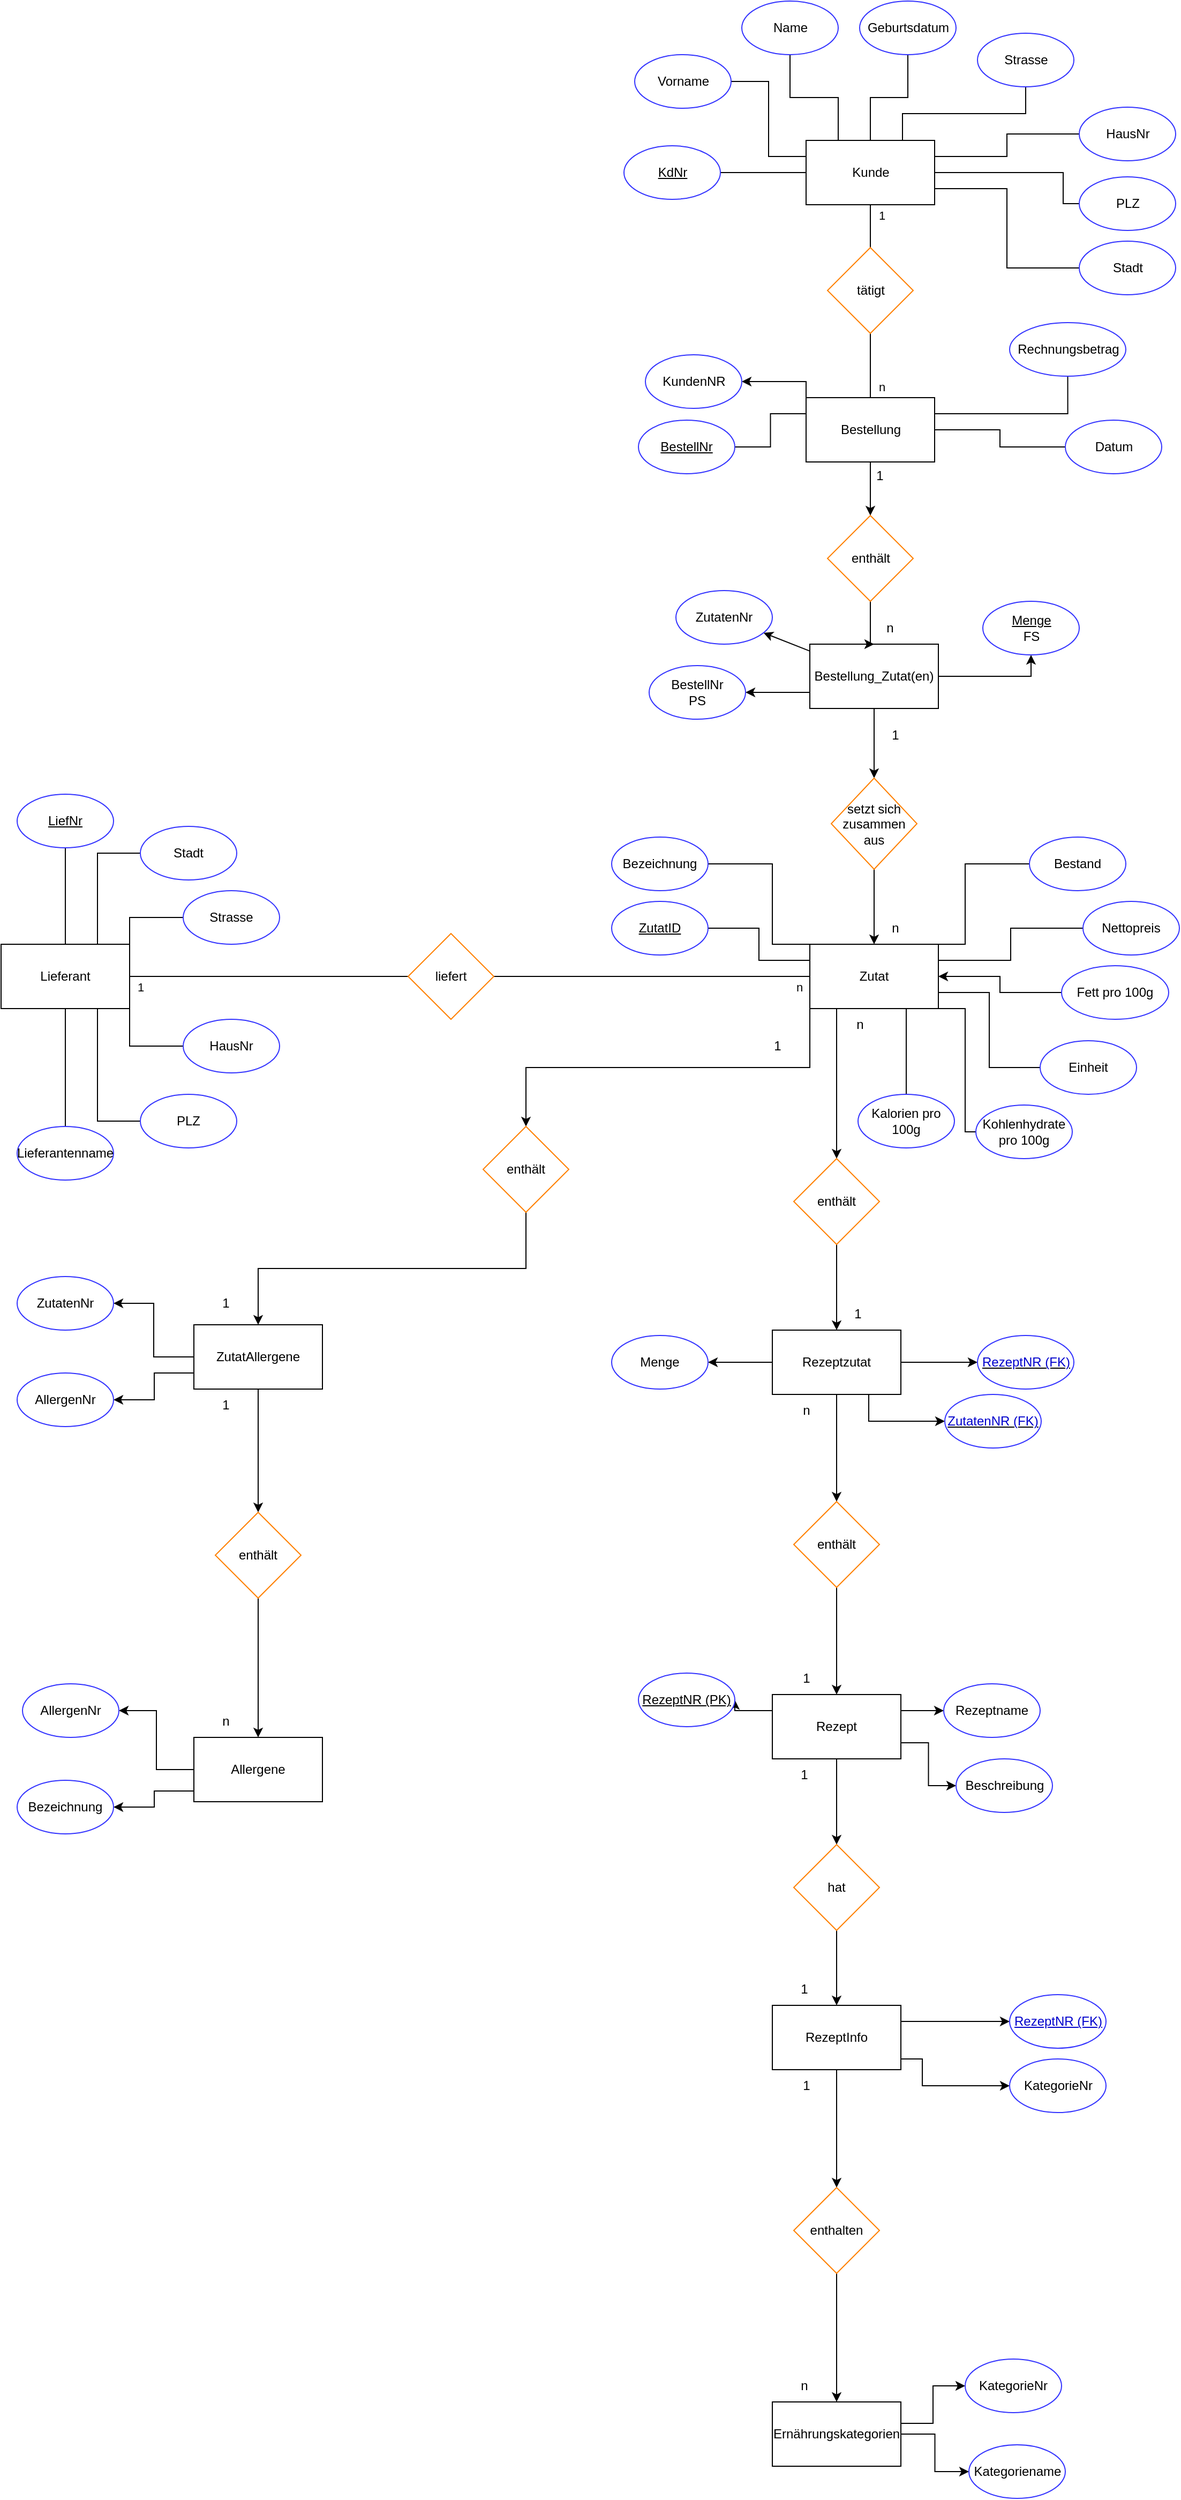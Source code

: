 <mxfile version="24.6.5" type="github">
  <diagram id="R2lEEEUBdFMjLlhIrx00" name="Page-1">
    <mxGraphModel dx="1900" dy="1657" grid="1" gridSize="10" guides="1" tooltips="1" connect="1" arrows="1" fold="1" page="1" pageScale="1" pageWidth="850" pageHeight="1100" math="0" shadow="0" extFonts="Permanent Marker^https://fonts.googleapis.com/css?family=Permanent+Marker">
      <root>
        <mxCell id="0" />
        <mxCell id="1" parent="0" />
        <mxCell id="CbjxjudxFoMtGtYBYWGe-18" style="edgeStyle=orthogonalEdgeStyle;rounded=0;orthogonalLoop=1;jettySize=auto;html=1;exitX=0;exitY=0.5;exitDx=0;exitDy=0;entryX=1;entryY=0.5;entryDx=0;entryDy=0;endArrow=none;endFill=0;" parent="1" source="CbjxjudxFoMtGtYBYWGe-16" target="CbjxjudxFoMtGtYBYWGe-17" edge="1">
          <mxGeometry relative="1" as="geometry" />
        </mxCell>
        <mxCell id="CbjxjudxFoMtGtYBYWGe-16" value="Kunde" style="rounded=0;whiteSpace=wrap;html=1;" parent="1" vertex="1">
          <mxGeometry x="361.5" y="-100" width="120" height="60" as="geometry" />
        </mxCell>
        <mxCell id="CbjxjudxFoMtGtYBYWGe-17" value="&lt;u&gt;KdNr&lt;/u&gt;" style="ellipse;whiteSpace=wrap;html=1;strokeColor=#3333FF;" parent="1" vertex="1">
          <mxGeometry x="191.5" y="-95" width="90" height="50" as="geometry" />
        </mxCell>
        <mxCell id="CbjxjudxFoMtGtYBYWGe-27" style="edgeStyle=orthogonalEdgeStyle;rounded=0;orthogonalLoop=1;jettySize=auto;html=1;exitX=1;exitY=0.5;exitDx=0;exitDy=0;entryX=0;entryY=0.25;entryDx=0;entryDy=0;endArrow=none;endFill=0;" parent="1" source="CbjxjudxFoMtGtYBYWGe-20" target="CbjxjudxFoMtGtYBYWGe-16" edge="1">
          <mxGeometry relative="1" as="geometry" />
        </mxCell>
        <mxCell id="CbjxjudxFoMtGtYBYWGe-20" value="Vorname" style="ellipse;whiteSpace=wrap;html=1;strokeColor=#3333FF;" parent="1" vertex="1">
          <mxGeometry x="201.5" y="-180" width="90" height="50" as="geometry" />
        </mxCell>
        <mxCell id="CbjxjudxFoMtGtYBYWGe-29" style="edgeStyle=orthogonalEdgeStyle;rounded=0;orthogonalLoop=1;jettySize=auto;html=1;exitX=0.5;exitY=1;exitDx=0;exitDy=0;entryX=0.25;entryY=0;entryDx=0;entryDy=0;endArrow=none;endFill=0;" parent="1" source="CbjxjudxFoMtGtYBYWGe-21" target="CbjxjudxFoMtGtYBYWGe-16" edge="1">
          <mxGeometry relative="1" as="geometry" />
        </mxCell>
        <mxCell id="CbjxjudxFoMtGtYBYWGe-21" value="Name" style="ellipse;whiteSpace=wrap;html=1;strokeColor=#3333FF;" parent="1" vertex="1">
          <mxGeometry x="301.5" y="-230" width="90" height="50" as="geometry" />
        </mxCell>
        <mxCell id="CbjxjudxFoMtGtYBYWGe-31" style="edgeStyle=orthogonalEdgeStyle;rounded=0;orthogonalLoop=1;jettySize=auto;html=1;exitX=0.5;exitY=1;exitDx=0;exitDy=0;entryX=0.75;entryY=0;entryDx=0;entryDy=0;endArrow=none;endFill=0;" parent="1" source="CbjxjudxFoMtGtYBYWGe-22" target="CbjxjudxFoMtGtYBYWGe-16" edge="1">
          <mxGeometry relative="1" as="geometry" />
        </mxCell>
        <mxCell id="CbjxjudxFoMtGtYBYWGe-22" value="Strasse" style="ellipse;whiteSpace=wrap;html=1;strokeColor=#3333FF;" parent="1" vertex="1">
          <mxGeometry x="521.5" y="-200" width="90" height="50" as="geometry" />
        </mxCell>
        <mxCell id="CbjxjudxFoMtGtYBYWGe-30" style="edgeStyle=orthogonalEdgeStyle;rounded=0;orthogonalLoop=1;jettySize=auto;html=1;exitX=0.5;exitY=1;exitDx=0;exitDy=0;entryX=0.5;entryY=0;entryDx=0;entryDy=0;endArrow=none;endFill=0;" parent="1" source="CbjxjudxFoMtGtYBYWGe-23" target="CbjxjudxFoMtGtYBYWGe-16" edge="1">
          <mxGeometry relative="1" as="geometry" />
        </mxCell>
        <mxCell id="CbjxjudxFoMtGtYBYWGe-23" value="Geburtsdatum" style="ellipse;whiteSpace=wrap;html=1;strokeColor=#3333FF;" parent="1" vertex="1">
          <mxGeometry x="411.5" y="-230" width="90" height="50" as="geometry" />
        </mxCell>
        <mxCell id="CbjxjudxFoMtGtYBYWGe-32" style="edgeStyle=orthogonalEdgeStyle;rounded=0;orthogonalLoop=1;jettySize=auto;html=1;exitX=0;exitY=0.5;exitDx=0;exitDy=0;entryX=1;entryY=0.25;entryDx=0;entryDy=0;endArrow=none;endFill=0;" parent="1" source="CbjxjudxFoMtGtYBYWGe-24" target="CbjxjudxFoMtGtYBYWGe-16" edge="1">
          <mxGeometry relative="1" as="geometry" />
        </mxCell>
        <mxCell id="CbjxjudxFoMtGtYBYWGe-24" value="HausNr" style="ellipse;whiteSpace=wrap;html=1;strokeColor=#3333FF;" parent="1" vertex="1">
          <mxGeometry x="616.5" y="-131" width="90" height="50" as="geometry" />
        </mxCell>
        <mxCell id="CbjxjudxFoMtGtYBYWGe-33" style="edgeStyle=orthogonalEdgeStyle;rounded=0;orthogonalLoop=1;jettySize=auto;html=1;exitX=0;exitY=0.5;exitDx=0;exitDy=0;entryX=1;entryY=0.5;entryDx=0;entryDy=0;endArrow=none;endFill=0;" parent="1" source="CbjxjudxFoMtGtYBYWGe-25" target="CbjxjudxFoMtGtYBYWGe-16" edge="1">
          <mxGeometry relative="1" as="geometry">
            <Array as="points">
              <mxPoint x="601.5" y="-41" />
              <mxPoint x="601.5" y="-70" />
            </Array>
          </mxGeometry>
        </mxCell>
        <mxCell id="CbjxjudxFoMtGtYBYWGe-25" value="PLZ" style="ellipse;whiteSpace=wrap;html=1;strokeColor=#3333FF;" parent="1" vertex="1">
          <mxGeometry x="616.5" y="-66" width="90" height="50" as="geometry" />
        </mxCell>
        <mxCell id="CbjxjudxFoMtGtYBYWGe-34" style="edgeStyle=orthogonalEdgeStyle;rounded=0;orthogonalLoop=1;jettySize=auto;html=1;exitX=0;exitY=0.5;exitDx=0;exitDy=0;entryX=1;entryY=0.75;entryDx=0;entryDy=0;endArrow=none;endFill=0;" parent="1" source="CbjxjudxFoMtGtYBYWGe-26" target="CbjxjudxFoMtGtYBYWGe-16" edge="1">
          <mxGeometry relative="1" as="geometry" />
        </mxCell>
        <mxCell id="CbjxjudxFoMtGtYBYWGe-26" value="Stadt" style="ellipse;whiteSpace=wrap;html=1;strokeColor=#3333FF;" parent="1" vertex="1">
          <mxGeometry x="616.5" y="-6" width="90" height="50" as="geometry" />
        </mxCell>
        <mxCell id="DMuB1FqvteOAetmX3YVg-21" style="edgeStyle=orthogonalEdgeStyle;rounded=0;orthogonalLoop=1;jettySize=auto;html=1;exitX=0.5;exitY=1;exitDx=0;exitDy=0;entryX=0.5;entryY=0;entryDx=0;entryDy=0;" parent="1" source="CbjxjudxFoMtGtYBYWGe-35" target="DMuB1FqvteOAetmX3YVg-16" edge="1">
          <mxGeometry relative="1" as="geometry" />
        </mxCell>
        <mxCell id="DMuB1FqvteOAetmX3YVg-24" style="edgeStyle=orthogonalEdgeStyle;rounded=0;orthogonalLoop=1;jettySize=auto;html=1;exitX=0;exitY=0;exitDx=0;exitDy=0;entryX=1;entryY=0.5;entryDx=0;entryDy=0;" parent="1" source="CbjxjudxFoMtGtYBYWGe-35" target="DMuB1FqvteOAetmX3YVg-23" edge="1">
          <mxGeometry relative="1" as="geometry">
            <Array as="points">
              <mxPoint x="361" y="125" />
            </Array>
          </mxGeometry>
        </mxCell>
        <mxCell id="CbjxjudxFoMtGtYBYWGe-35" value="Bestellung" style="rounded=0;whiteSpace=wrap;html=1;" parent="1" vertex="1">
          <mxGeometry x="361.5" y="140" width="120" height="60" as="geometry" />
        </mxCell>
        <mxCell id="CbjxjudxFoMtGtYBYWGe-37" style="edgeStyle=orthogonalEdgeStyle;rounded=0;orthogonalLoop=1;jettySize=auto;html=1;exitX=1;exitY=0.5;exitDx=0;exitDy=0;entryX=0;entryY=0.25;entryDx=0;entryDy=0;endArrow=none;endFill=0;" parent="1" source="CbjxjudxFoMtGtYBYWGe-36" target="CbjxjudxFoMtGtYBYWGe-35" edge="1">
          <mxGeometry relative="1" as="geometry" />
        </mxCell>
        <mxCell id="CbjxjudxFoMtGtYBYWGe-36" value="&lt;u&gt;BestellNr&lt;/u&gt;" style="ellipse;whiteSpace=wrap;html=1;strokeColor=#3333FF;" parent="1" vertex="1">
          <mxGeometry x="205" y="161" width="90" height="50" as="geometry" />
        </mxCell>
        <mxCell id="CbjxjudxFoMtGtYBYWGe-39" style="edgeStyle=orthogonalEdgeStyle;rounded=0;orthogonalLoop=1;jettySize=auto;html=1;exitX=0.5;exitY=1;exitDx=0;exitDy=0;entryX=1;entryY=0.25;entryDx=0;entryDy=0;endArrow=none;endFill=0;" parent="1" source="CbjxjudxFoMtGtYBYWGe-38" target="CbjxjudxFoMtGtYBYWGe-35" edge="1">
          <mxGeometry relative="1" as="geometry" />
        </mxCell>
        <mxCell id="CbjxjudxFoMtGtYBYWGe-38" value="Rechnungsbetrag" style="ellipse;whiteSpace=wrap;html=1;strokeColor=#3333FF;" parent="1" vertex="1">
          <mxGeometry x="551.5" y="70" width="108.5" height="50" as="geometry" />
        </mxCell>
        <mxCell id="CbjxjudxFoMtGtYBYWGe-41" style="edgeStyle=orthogonalEdgeStyle;rounded=0;orthogonalLoop=1;jettySize=auto;html=1;exitX=0;exitY=0.5;exitDx=0;exitDy=0;entryX=1;entryY=0.5;entryDx=0;entryDy=0;endArrow=none;endFill=0;" parent="1" source="CbjxjudxFoMtGtYBYWGe-40" target="CbjxjudxFoMtGtYBYWGe-35" edge="1">
          <mxGeometry relative="1" as="geometry" />
        </mxCell>
        <mxCell id="CbjxjudxFoMtGtYBYWGe-40" value="Datum" style="ellipse;whiteSpace=wrap;html=1;strokeColor=#3333FF;" parent="1" vertex="1">
          <mxGeometry x="603.5" y="161" width="90" height="50" as="geometry" />
        </mxCell>
        <mxCell id="CbjxjudxFoMtGtYBYWGe-43" value="n" style="edgeStyle=orthogonalEdgeStyle;rounded=0;orthogonalLoop=1;jettySize=auto;html=1;endArrow=none;endFill=0;" parent="1" source="CbjxjudxFoMtGtYBYWGe-42" target="CbjxjudxFoMtGtYBYWGe-35" edge="1">
          <mxGeometry x="0.667" y="10" relative="1" as="geometry">
            <mxPoint as="offset" />
          </mxGeometry>
        </mxCell>
        <mxCell id="CbjxjudxFoMtGtYBYWGe-44" value="1" style="edgeStyle=orthogonalEdgeStyle;rounded=0;orthogonalLoop=1;jettySize=auto;html=1;endArrow=none;endFill=0;" parent="1" source="CbjxjudxFoMtGtYBYWGe-42" target="CbjxjudxFoMtGtYBYWGe-16" edge="1">
          <mxGeometry x="0.5" y="-10" relative="1" as="geometry">
            <mxPoint as="offset" />
          </mxGeometry>
        </mxCell>
        <mxCell id="CbjxjudxFoMtGtYBYWGe-42" value="tätigt" style="rhombus;whiteSpace=wrap;html=1;strokeColor=#FF8000;" parent="1" vertex="1">
          <mxGeometry x="381.5" width="80" height="80" as="geometry" />
        </mxCell>
        <mxCell id="DMuB1FqvteOAetmX3YVg-32" style="edgeStyle=orthogonalEdgeStyle;rounded=0;orthogonalLoop=1;jettySize=auto;html=1;exitX=0;exitY=0;exitDx=0;exitDy=0;" parent="1" source="DMuB1FqvteOAetmX3YVg-53" edge="1">
          <mxGeometry relative="1" as="geometry">
            <mxPoint x="390" y="850" as="targetPoint" />
            <Array as="points">
              <mxPoint x="390" y="710" />
            </Array>
          </mxGeometry>
        </mxCell>
        <mxCell id="DMuB1FqvteOAetmX3YVg-80" style="edgeStyle=orthogonalEdgeStyle;rounded=0;orthogonalLoop=1;jettySize=auto;html=1;exitX=0;exitY=1;exitDx=0;exitDy=0;entryX=0.5;entryY=0;entryDx=0;entryDy=0;" parent="1" source="CbjxjudxFoMtGtYBYWGe-45" target="DMuB1FqvteOAetmX3YVg-78" edge="1">
          <mxGeometry relative="1" as="geometry" />
        </mxCell>
        <mxCell id="CbjxjudxFoMtGtYBYWGe-45" value="Zutat" style="rounded=0;whiteSpace=wrap;html=1;" parent="1" vertex="1">
          <mxGeometry x="365" y="650" width="120" height="60" as="geometry" />
        </mxCell>
        <mxCell id="CbjxjudxFoMtGtYBYWGe-47" style="edgeStyle=orthogonalEdgeStyle;rounded=0;orthogonalLoop=1;jettySize=auto;html=1;exitX=1;exitY=0.5;exitDx=0;exitDy=0;entryX=0;entryY=0.25;entryDx=0;entryDy=0;endArrow=none;endFill=0;" parent="1" source="CbjxjudxFoMtGtYBYWGe-46" target="CbjxjudxFoMtGtYBYWGe-45" edge="1">
          <mxGeometry relative="1" as="geometry" />
        </mxCell>
        <mxCell id="CbjxjudxFoMtGtYBYWGe-46" value="&lt;u&gt;ZutatID&lt;/u&gt;" style="ellipse;whiteSpace=wrap;html=1;strokeColor=#3333FF;" parent="1" vertex="1">
          <mxGeometry x="180" y="610" width="90" height="50" as="geometry" />
        </mxCell>
        <mxCell id="CbjxjudxFoMtGtYBYWGe-49" style="edgeStyle=orthogonalEdgeStyle;rounded=0;orthogonalLoop=1;jettySize=auto;html=1;exitX=1;exitY=0.5;exitDx=0;exitDy=0;entryX=0;entryY=0;entryDx=0;entryDy=0;endArrow=none;endFill=0;" parent="1" source="CbjxjudxFoMtGtYBYWGe-48" target="CbjxjudxFoMtGtYBYWGe-45" edge="1">
          <mxGeometry relative="1" as="geometry">
            <Array as="points">
              <mxPoint x="330" y="575" />
              <mxPoint x="330" y="650" />
            </Array>
          </mxGeometry>
        </mxCell>
        <mxCell id="CbjxjudxFoMtGtYBYWGe-48" value="Bezeichnung" style="ellipse;whiteSpace=wrap;html=1;strokeColor=#3333FF;" parent="1" vertex="1">
          <mxGeometry x="180" y="550" width="90" height="50" as="geometry" />
        </mxCell>
        <mxCell id="CbjxjudxFoMtGtYBYWGe-51" style="edgeStyle=orthogonalEdgeStyle;rounded=0;orthogonalLoop=1;jettySize=auto;html=1;exitX=0;exitY=0.5;exitDx=0;exitDy=0;entryX=1;entryY=0;entryDx=0;entryDy=0;endArrow=none;endFill=0;" parent="1" source="CbjxjudxFoMtGtYBYWGe-50" target="CbjxjudxFoMtGtYBYWGe-45" edge="1">
          <mxGeometry relative="1" as="geometry">
            <Array as="points">
              <mxPoint x="510" y="575" />
              <mxPoint x="510" y="650" />
            </Array>
          </mxGeometry>
        </mxCell>
        <mxCell id="CbjxjudxFoMtGtYBYWGe-50" value="Bestand" style="ellipse;whiteSpace=wrap;html=1;strokeColor=#3333FF;" parent="1" vertex="1">
          <mxGeometry x="570" y="550" width="90" height="50" as="geometry" />
        </mxCell>
        <mxCell id="CbjxjudxFoMtGtYBYWGe-53" style="edgeStyle=orthogonalEdgeStyle;rounded=0;orthogonalLoop=1;jettySize=auto;html=1;exitX=0;exitY=0.5;exitDx=0;exitDy=0;entryX=1;entryY=0.25;entryDx=0;entryDy=0;endArrow=none;endFill=0;" parent="1" source="CbjxjudxFoMtGtYBYWGe-52" target="CbjxjudxFoMtGtYBYWGe-45" edge="1">
          <mxGeometry relative="1" as="geometry" />
        </mxCell>
        <mxCell id="CbjxjudxFoMtGtYBYWGe-52" value="Nettopreis" style="ellipse;whiteSpace=wrap;html=1;strokeColor=#3333FF;" parent="1" vertex="1">
          <mxGeometry x="620" y="610" width="90" height="50" as="geometry" />
        </mxCell>
        <mxCell id="CbjxjudxFoMtGtYBYWGe-63" style="edgeStyle=orthogonalEdgeStyle;rounded=0;orthogonalLoop=1;jettySize=auto;html=1;exitX=0;exitY=0.5;exitDx=0;exitDy=0;entryX=1;entryY=0.75;entryDx=0;entryDy=0;endArrow=none;endFill=0;" parent="1" source="CbjxjudxFoMtGtYBYWGe-62" target="CbjxjudxFoMtGtYBYWGe-45" edge="1">
          <mxGeometry relative="1" as="geometry" />
        </mxCell>
        <mxCell id="CbjxjudxFoMtGtYBYWGe-62" value="Einheit" style="ellipse;whiteSpace=wrap;html=1;strokeColor=#3333FF;" parent="1" vertex="1">
          <mxGeometry x="580" y="740" width="90" height="50" as="geometry" />
        </mxCell>
        <mxCell id="CbjxjudxFoMtGtYBYWGe-67" style="edgeStyle=orthogonalEdgeStyle;rounded=0;orthogonalLoop=1;jettySize=auto;html=1;exitX=0;exitY=0.5;exitDx=0;exitDy=0;entryX=1;entryY=1;entryDx=0;entryDy=0;endArrow=none;endFill=0;" parent="1" source="CbjxjudxFoMtGtYBYWGe-64" target="CbjxjudxFoMtGtYBYWGe-45" edge="1">
          <mxGeometry relative="1" as="geometry">
            <Array as="points">
              <mxPoint x="510" y="825" />
              <mxPoint x="510" y="710" />
            </Array>
          </mxGeometry>
        </mxCell>
        <mxCell id="CbjxjudxFoMtGtYBYWGe-69" style="edgeStyle=orthogonalEdgeStyle;rounded=0;orthogonalLoop=1;jettySize=auto;html=1;exitX=0;exitY=0;exitDx=0;exitDy=0;" parent="1" source="CbjxjudxFoMtGtYBYWGe-64" edge="1">
          <mxGeometry relative="1" as="geometry">
            <mxPoint x="533" y="807" as="targetPoint" />
          </mxGeometry>
        </mxCell>
        <mxCell id="CbjxjudxFoMtGtYBYWGe-64" value="Kohlenhydrate pro 100g" style="ellipse;whiteSpace=wrap;html=1;strokeColor=#3333FF;" parent="1" vertex="1">
          <mxGeometry x="520" y="800" width="90" height="50" as="geometry" />
        </mxCell>
        <mxCell id="CbjxjudxFoMtGtYBYWGe-71" style="edgeStyle=orthogonalEdgeStyle;rounded=0;orthogonalLoop=1;jettySize=auto;html=1;exitX=0.5;exitY=0;exitDx=0;exitDy=0;entryX=0.75;entryY=1;entryDx=0;entryDy=0;endArrow=none;endFill=0;" parent="1" source="CbjxjudxFoMtGtYBYWGe-65" target="CbjxjudxFoMtGtYBYWGe-45" edge="1">
          <mxGeometry relative="1" as="geometry" />
        </mxCell>
        <mxCell id="CbjxjudxFoMtGtYBYWGe-65" value="Kalorien pro 100g" style="ellipse;whiteSpace=wrap;html=1;strokeColor=#3333FF;" parent="1" vertex="1">
          <mxGeometry x="410" y="790" width="90" height="50" as="geometry" />
        </mxCell>
        <mxCell id="JVnjB8fws88ZDnqH3pCm-1" style="edgeStyle=orthogonalEdgeStyle;rounded=0;orthogonalLoop=1;jettySize=auto;html=1;exitX=0;exitY=0.5;exitDx=0;exitDy=0;entryX=1;entryY=0.5;entryDx=0;entryDy=0;" parent="1" source="CbjxjudxFoMtGtYBYWGe-66" target="CbjxjudxFoMtGtYBYWGe-45" edge="1">
          <mxGeometry relative="1" as="geometry" />
        </mxCell>
        <mxCell id="CbjxjudxFoMtGtYBYWGe-66" value="Fett pro 100g" style="ellipse;whiteSpace=wrap;html=1;strokeColor=#3333FF;" parent="1" vertex="1">
          <mxGeometry x="600" y="670" width="100" height="50" as="geometry" />
        </mxCell>
        <mxCell id="CbjxjudxFoMtGtYBYWGe-77" value="n" style="edgeStyle=orthogonalEdgeStyle;rounded=0;orthogonalLoop=1;jettySize=auto;html=1;entryX=0;entryY=0.5;entryDx=0;entryDy=0;endArrow=none;endFill=0;" parent="1" source="CbjxjudxFoMtGtYBYWGe-76" target="CbjxjudxFoMtGtYBYWGe-45" edge="1">
          <mxGeometry x="0.931" y="-10" relative="1" as="geometry">
            <mxPoint as="offset" />
          </mxGeometry>
        </mxCell>
        <mxCell id="CbjxjudxFoMtGtYBYWGe-79" value="1" style="edgeStyle=orthogonalEdgeStyle;rounded=0;orthogonalLoop=1;jettySize=auto;html=1;exitX=0;exitY=0.5;exitDx=0;exitDy=0;entryX=1;entryY=0.5;entryDx=0;entryDy=0;endArrow=none;endFill=0;" parent="1" source="CbjxjudxFoMtGtYBYWGe-76" target="CbjxjudxFoMtGtYBYWGe-78" edge="1">
          <mxGeometry x="0.923" y="10" relative="1" as="geometry">
            <mxPoint as="offset" />
          </mxGeometry>
        </mxCell>
        <mxCell id="CbjxjudxFoMtGtYBYWGe-76" value="liefert" style="rhombus;whiteSpace=wrap;html=1;strokeColor=#FF8000;" parent="1" vertex="1">
          <mxGeometry x="-10" y="640" width="80" height="80" as="geometry" />
        </mxCell>
        <mxCell id="CbjxjudxFoMtGtYBYWGe-78" value="Lieferant" style="rounded=0;whiteSpace=wrap;html=1;" parent="1" vertex="1">
          <mxGeometry x="-390" y="650" width="120" height="60" as="geometry" />
        </mxCell>
        <mxCell id="CbjxjudxFoMtGtYBYWGe-81" style="edgeStyle=orthogonalEdgeStyle;rounded=0;orthogonalLoop=1;jettySize=auto;html=1;exitX=0.5;exitY=1;exitDx=0;exitDy=0;entryX=0.5;entryY=0;entryDx=0;entryDy=0;endArrow=none;endFill=0;" parent="1" source="CbjxjudxFoMtGtYBYWGe-80" target="CbjxjudxFoMtGtYBYWGe-78" edge="1">
          <mxGeometry relative="1" as="geometry" />
        </mxCell>
        <mxCell id="CbjxjudxFoMtGtYBYWGe-80" value="&lt;u&gt;LiefNr&lt;/u&gt;" style="ellipse;whiteSpace=wrap;html=1;strokeColor=#3333FF;" parent="1" vertex="1">
          <mxGeometry x="-375" y="510" width="90" height="50" as="geometry" />
        </mxCell>
        <mxCell id="CbjxjudxFoMtGtYBYWGe-83" style="edgeStyle=orthogonalEdgeStyle;rounded=0;orthogonalLoop=1;jettySize=auto;html=1;exitX=0;exitY=0.5;exitDx=0;exitDy=0;entryX=0.75;entryY=0;entryDx=0;entryDy=0;endArrow=none;endFill=0;" parent="1" source="CbjxjudxFoMtGtYBYWGe-82" target="CbjxjudxFoMtGtYBYWGe-78" edge="1">
          <mxGeometry relative="1" as="geometry" />
        </mxCell>
        <mxCell id="CbjxjudxFoMtGtYBYWGe-82" value="Stadt" style="ellipse;whiteSpace=wrap;html=1;strokeColor=#3333FF;" parent="1" vertex="1">
          <mxGeometry x="-260" y="540" width="90" height="50" as="geometry" />
        </mxCell>
        <mxCell id="CbjxjudxFoMtGtYBYWGe-85" style="edgeStyle=orthogonalEdgeStyle;rounded=0;orthogonalLoop=1;jettySize=auto;html=1;exitX=0;exitY=0.5;exitDx=0;exitDy=0;entryX=1;entryY=0;entryDx=0;entryDy=0;endArrow=none;endFill=0;" parent="1" source="CbjxjudxFoMtGtYBYWGe-84" target="CbjxjudxFoMtGtYBYWGe-78" edge="1">
          <mxGeometry relative="1" as="geometry" />
        </mxCell>
        <mxCell id="CbjxjudxFoMtGtYBYWGe-84" value="Strasse" style="ellipse;whiteSpace=wrap;html=1;strokeColor=#3333FF;" parent="1" vertex="1">
          <mxGeometry x="-220" y="600" width="90" height="50" as="geometry" />
        </mxCell>
        <mxCell id="CbjxjudxFoMtGtYBYWGe-87" style="edgeStyle=orthogonalEdgeStyle;rounded=0;orthogonalLoop=1;jettySize=auto;html=1;exitX=0;exitY=0.5;exitDx=0;exitDy=0;entryX=1;entryY=1;entryDx=0;entryDy=0;endArrow=none;endFill=0;" parent="1" source="CbjxjudxFoMtGtYBYWGe-86" target="CbjxjudxFoMtGtYBYWGe-78" edge="1">
          <mxGeometry relative="1" as="geometry" />
        </mxCell>
        <mxCell id="CbjxjudxFoMtGtYBYWGe-86" value="HausNr" style="ellipse;whiteSpace=wrap;html=1;strokeColor=#3333FF;" parent="1" vertex="1">
          <mxGeometry x="-220" y="720" width="90" height="50" as="geometry" />
        </mxCell>
        <mxCell id="CbjxjudxFoMtGtYBYWGe-91" style="edgeStyle=orthogonalEdgeStyle;rounded=0;orthogonalLoop=1;jettySize=auto;html=1;exitX=0;exitY=0.5;exitDx=0;exitDy=0;entryX=0.75;entryY=1;entryDx=0;entryDy=0;endArrow=none;endFill=0;" parent="1" source="CbjxjudxFoMtGtYBYWGe-88" target="CbjxjudxFoMtGtYBYWGe-78" edge="1">
          <mxGeometry relative="1" as="geometry" />
        </mxCell>
        <mxCell id="CbjxjudxFoMtGtYBYWGe-88" value="PLZ" style="ellipse;whiteSpace=wrap;html=1;strokeColor=#3333FF;" parent="1" vertex="1">
          <mxGeometry x="-260" y="790" width="90" height="50" as="geometry" />
        </mxCell>
        <mxCell id="CbjxjudxFoMtGtYBYWGe-92" style="edgeStyle=orthogonalEdgeStyle;rounded=0;orthogonalLoop=1;jettySize=auto;html=1;exitX=0.5;exitY=0;exitDx=0;exitDy=0;entryX=0.5;entryY=1;entryDx=0;entryDy=0;endArrow=none;endFill=0;" parent="1" source="CbjxjudxFoMtGtYBYWGe-90" target="CbjxjudxFoMtGtYBYWGe-78" edge="1">
          <mxGeometry relative="1" as="geometry" />
        </mxCell>
        <mxCell id="CbjxjudxFoMtGtYBYWGe-90" value="Lieferantenname" style="ellipse;whiteSpace=wrap;html=1;strokeColor=#3333FF;" parent="1" vertex="1">
          <mxGeometry x="-375" y="820" width="90" height="50" as="geometry" />
        </mxCell>
        <mxCell id="DMuB1FqvteOAetmX3YVg-13" style="rounded=0;orthogonalLoop=1;jettySize=auto;html=1;" parent="1" source="DMuB1FqvteOAetmX3YVg-1" target="DMuB1FqvteOAetmX3YVg-4" edge="1">
          <mxGeometry relative="1" as="geometry" />
        </mxCell>
        <mxCell id="DMuB1FqvteOAetmX3YVg-14" style="edgeStyle=orthogonalEdgeStyle;rounded=0;orthogonalLoop=1;jettySize=auto;html=1;entryX=0.5;entryY=1;entryDx=0;entryDy=0;" parent="1" source="DMuB1FqvteOAetmX3YVg-1" target="DMuB1FqvteOAetmX3YVg-5" edge="1">
          <mxGeometry relative="1" as="geometry" />
        </mxCell>
        <mxCell id="DMuB1FqvteOAetmX3YVg-22" style="edgeStyle=orthogonalEdgeStyle;rounded=0;orthogonalLoop=1;jettySize=auto;html=1;exitX=0;exitY=0.75;exitDx=0;exitDy=0;entryX=1;entryY=0.5;entryDx=0;entryDy=0;" parent="1" source="DMuB1FqvteOAetmX3YVg-1" target="DMuB1FqvteOAetmX3YVg-2" edge="1">
          <mxGeometry relative="1" as="geometry" />
        </mxCell>
        <mxCell id="DMuB1FqvteOAetmX3YVg-26" style="edgeStyle=orthogonalEdgeStyle;rounded=0;orthogonalLoop=1;jettySize=auto;html=1;exitX=0.5;exitY=1;exitDx=0;exitDy=0;entryX=0.5;entryY=0;entryDx=0;entryDy=0;" parent="1" source="DMuB1FqvteOAetmX3YVg-1" target="DMuB1FqvteOAetmX3YVg-25" edge="1">
          <mxGeometry relative="1" as="geometry" />
        </mxCell>
        <mxCell id="DMuB1FqvteOAetmX3YVg-1" value="Bestellung_Zutat(en)" style="rounded=0;whiteSpace=wrap;html=1;" parent="1" vertex="1">
          <mxGeometry x="365" y="370" width="120" height="60" as="geometry" />
        </mxCell>
        <mxCell id="DMuB1FqvteOAetmX3YVg-2" value="BestellNr&lt;br&gt;PS" style="ellipse;whiteSpace=wrap;html=1;strokeColor=#3333FF;" parent="1" vertex="1">
          <mxGeometry x="215" y="390" width="90" height="50" as="geometry" />
        </mxCell>
        <mxCell id="DMuB1FqvteOAetmX3YVg-4" value="ZutatenNr" style="ellipse;whiteSpace=wrap;html=1;strokeColor=#3333FF;" parent="1" vertex="1">
          <mxGeometry x="240" y="320" width="90" height="50" as="geometry" />
        </mxCell>
        <mxCell id="DMuB1FqvteOAetmX3YVg-5" value="&lt;u&gt;Menge&lt;/u&gt;&lt;br&gt;FS" style="ellipse;whiteSpace=wrap;html=1;strokeColor=#3333FF;" parent="1" vertex="1">
          <mxGeometry x="526.5" y="330" width="90" height="50" as="geometry" />
        </mxCell>
        <mxCell id="DMuB1FqvteOAetmX3YVg-20" style="edgeStyle=orthogonalEdgeStyle;rounded=0;orthogonalLoop=1;jettySize=auto;html=1;exitX=0.5;exitY=1;exitDx=0;exitDy=0;entryX=0.5;entryY=0;entryDx=0;entryDy=0;" parent="1" source="DMuB1FqvteOAetmX3YVg-16" target="DMuB1FqvteOAetmX3YVg-1" edge="1">
          <mxGeometry relative="1" as="geometry">
            <Array as="points">
              <mxPoint x="421" y="370" />
            </Array>
          </mxGeometry>
        </mxCell>
        <mxCell id="DMuB1FqvteOAetmX3YVg-16" value="enthält" style="rhombus;whiteSpace=wrap;html=1;strokeColor=#FF8000;" parent="1" vertex="1">
          <mxGeometry x="381.5" y="250" width="80" height="80" as="geometry" />
        </mxCell>
        <mxCell id="DMuB1FqvteOAetmX3YVg-23" value="KundenNR" style="ellipse;whiteSpace=wrap;html=1;strokeColor=#3333FF;" parent="1" vertex="1">
          <mxGeometry x="211.5" y="100" width="90" height="50" as="geometry" />
        </mxCell>
        <mxCell id="DMuB1FqvteOAetmX3YVg-28" style="edgeStyle=orthogonalEdgeStyle;rounded=0;orthogonalLoop=1;jettySize=auto;html=1;exitX=0.5;exitY=1;exitDx=0;exitDy=0;entryX=0.5;entryY=0;entryDx=0;entryDy=0;" parent="1" source="DMuB1FqvteOAetmX3YVg-25" target="CbjxjudxFoMtGtYBYWGe-45" edge="1">
          <mxGeometry relative="1" as="geometry" />
        </mxCell>
        <mxCell id="DMuB1FqvteOAetmX3YVg-25" value="setzt sich zusammen aus" style="rhombus;whiteSpace=wrap;html=1;strokeColor=#FF8000;" parent="1" vertex="1">
          <mxGeometry x="385" y="495" width="80" height="85" as="geometry" />
        </mxCell>
        <mxCell id="DMuB1FqvteOAetmX3YVg-37" style="edgeStyle=orthogonalEdgeStyle;rounded=0;orthogonalLoop=1;jettySize=auto;html=1;exitX=0.5;exitY=1;exitDx=0;exitDy=0;" parent="1" source="DMuB1FqvteOAetmX3YVg-33" target="DMuB1FqvteOAetmX3YVg-36" edge="1">
          <mxGeometry relative="1" as="geometry" />
        </mxCell>
        <mxCell id="DMuB1FqvteOAetmX3YVg-33" value="enthält" style="rhombus;whiteSpace=wrap;html=1;strokeColor=#FF8000;" parent="1" vertex="1">
          <mxGeometry x="350" y="850" width="80" height="80" as="geometry" />
        </mxCell>
        <mxCell id="DMuB1FqvteOAetmX3YVg-39" style="edgeStyle=orthogonalEdgeStyle;rounded=0;orthogonalLoop=1;jettySize=auto;html=1;exitX=1;exitY=0.5;exitDx=0;exitDy=0;entryX=0;entryY=0.5;entryDx=0;entryDy=0;" parent="1" source="DMuB1FqvteOAetmX3YVg-36" target="DMuB1FqvteOAetmX3YVg-38" edge="1">
          <mxGeometry relative="1" as="geometry" />
        </mxCell>
        <mxCell id="DMuB1FqvteOAetmX3YVg-41" style="edgeStyle=orthogonalEdgeStyle;rounded=0;orthogonalLoop=1;jettySize=auto;html=1;exitX=0.75;exitY=1;exitDx=0;exitDy=0;entryX=0;entryY=0.5;entryDx=0;entryDy=0;" parent="1" source="DMuB1FqvteOAetmX3YVg-36" target="DMuB1FqvteOAetmX3YVg-40" edge="1">
          <mxGeometry relative="1" as="geometry" />
        </mxCell>
        <mxCell id="DMuB1FqvteOAetmX3YVg-44" style="edgeStyle=orthogonalEdgeStyle;rounded=0;orthogonalLoop=1;jettySize=auto;html=1;exitX=0;exitY=0.5;exitDx=0;exitDy=0;entryX=1;entryY=0.5;entryDx=0;entryDy=0;" parent="1" source="DMuB1FqvteOAetmX3YVg-36" target="DMuB1FqvteOAetmX3YVg-42" edge="1">
          <mxGeometry relative="1" as="geometry" />
        </mxCell>
        <mxCell id="DMuB1FqvteOAetmX3YVg-46" style="edgeStyle=orthogonalEdgeStyle;rounded=0;orthogonalLoop=1;jettySize=auto;html=1;exitX=0.5;exitY=1;exitDx=0;exitDy=0;entryX=0.5;entryY=0;entryDx=0;entryDy=0;" parent="1" source="DMuB1FqvteOAetmX3YVg-36" target="DMuB1FqvteOAetmX3YVg-45" edge="1">
          <mxGeometry relative="1" as="geometry" />
        </mxCell>
        <mxCell id="DMuB1FqvteOAetmX3YVg-36" value="Rezeptzutat" style="rounded=0;whiteSpace=wrap;html=1;" parent="1" vertex="1">
          <mxGeometry x="330" y="1010" width="120" height="60" as="geometry" />
        </mxCell>
        <mxCell id="DMuB1FqvteOAetmX3YVg-38" value="&lt;u&gt;&lt;font color=&quot;#0000cc&quot;&gt;RezeptNR (FK)&lt;/font&gt;&lt;/u&gt;" style="ellipse;whiteSpace=wrap;html=1;strokeColor=#3333FF;" parent="1" vertex="1">
          <mxGeometry x="521.5" y="1015" width="90" height="50" as="geometry" />
        </mxCell>
        <mxCell id="DMuB1FqvteOAetmX3YVg-40" value="&lt;u&gt;&lt;font color=&quot;#0000cc&quot;&gt;ZutatenNR (FK)&lt;/font&gt;&lt;/u&gt;" style="ellipse;whiteSpace=wrap;html=1;strokeColor=#3333FF;" parent="1" vertex="1">
          <mxGeometry x="491" y="1070" width="90" height="50" as="geometry" />
        </mxCell>
        <mxCell id="DMuB1FqvteOAetmX3YVg-42" value="Menge" style="ellipse;whiteSpace=wrap;html=1;strokeColor=#3333FF;" parent="1" vertex="1">
          <mxGeometry x="180" y="1015" width="90" height="50" as="geometry" />
        </mxCell>
        <mxCell id="DMuB1FqvteOAetmX3YVg-58" style="edgeStyle=orthogonalEdgeStyle;rounded=0;orthogonalLoop=1;jettySize=auto;html=1;exitX=0.5;exitY=1;exitDx=0;exitDy=0;entryX=0.5;entryY=0;entryDx=0;entryDy=0;" parent="1" source="DMuB1FqvteOAetmX3YVg-45" target="DMuB1FqvteOAetmX3YVg-57" edge="1">
          <mxGeometry relative="1" as="geometry" />
        </mxCell>
        <mxCell id="DMuB1FqvteOAetmX3YVg-45" value="enthält" style="rhombus;whiteSpace=wrap;html=1;strokeColor=#FF8000;" parent="1" vertex="1">
          <mxGeometry x="350" y="1170" width="80" height="80" as="geometry" />
        </mxCell>
        <mxCell id="DMuB1FqvteOAetmX3YVg-47" value="1" style="text;html=1;align=center;verticalAlign=middle;resizable=0;points=[];autosize=1;strokeColor=none;fillColor=none;" parent="1" vertex="1">
          <mxGeometry x="415" y="198" width="30" height="30" as="geometry" />
        </mxCell>
        <mxCell id="DMuB1FqvteOAetmX3YVg-48" value="n" style="text;html=1;align=center;verticalAlign=middle;whiteSpace=wrap;rounded=0;" parent="1" vertex="1">
          <mxGeometry x="410" y="340" width="60" height="30" as="geometry" />
        </mxCell>
        <mxCell id="DMuB1FqvteOAetmX3YVg-51" value="1" style="text;html=1;align=center;verticalAlign=middle;whiteSpace=wrap;rounded=0;" parent="1" vertex="1">
          <mxGeometry x="415" y="440" width="60" height="30" as="geometry" />
        </mxCell>
        <mxCell id="DMuB1FqvteOAetmX3YVg-52" value="n" style="text;html=1;align=center;verticalAlign=middle;whiteSpace=wrap;rounded=0;" parent="1" vertex="1">
          <mxGeometry x="415" y="620" width="60" height="30" as="geometry" />
        </mxCell>
        <mxCell id="DMuB1FqvteOAetmX3YVg-53" value="n" style="text;html=1;align=center;verticalAlign=middle;whiteSpace=wrap;rounded=0;" parent="1" vertex="1">
          <mxGeometry x="381.5" y="710" width="60" height="30" as="geometry" />
        </mxCell>
        <mxCell id="DMuB1FqvteOAetmX3YVg-54" value="1" style="text;html=1;align=center;verticalAlign=middle;whiteSpace=wrap;rounded=0;" parent="1" vertex="1">
          <mxGeometry x="380" y="980" width="60" height="30" as="geometry" />
        </mxCell>
        <mxCell id="DMuB1FqvteOAetmX3YVg-56" value="n" style="text;html=1;align=center;verticalAlign=middle;whiteSpace=wrap;rounded=0;" parent="1" vertex="1">
          <mxGeometry x="331.5" y="1070" width="60" height="30" as="geometry" />
        </mxCell>
        <mxCell id="DMuB1FqvteOAetmX3YVg-65" style="edgeStyle=orthogonalEdgeStyle;rounded=0;orthogonalLoop=1;jettySize=auto;html=1;exitX=0;exitY=0.25;exitDx=0;exitDy=0;entryX=1;entryY=0.5;entryDx=0;entryDy=0;" parent="1" source="DMuB1FqvteOAetmX3YVg-57" target="DMuB1FqvteOAetmX3YVg-62" edge="1">
          <mxGeometry relative="1" as="geometry" />
        </mxCell>
        <mxCell id="DMuB1FqvteOAetmX3YVg-66" style="edgeStyle=orthogonalEdgeStyle;rounded=0;orthogonalLoop=1;jettySize=auto;html=1;exitX=1;exitY=0.25;exitDx=0;exitDy=0;entryX=0;entryY=0.5;entryDx=0;entryDy=0;" parent="1" source="DMuB1FqvteOAetmX3YVg-57" target="DMuB1FqvteOAetmX3YVg-63" edge="1">
          <mxGeometry relative="1" as="geometry" />
        </mxCell>
        <mxCell id="DMuB1FqvteOAetmX3YVg-67" style="edgeStyle=orthogonalEdgeStyle;rounded=0;orthogonalLoop=1;jettySize=auto;html=1;exitX=1;exitY=0.75;exitDx=0;exitDy=0;entryX=0;entryY=0.5;entryDx=0;entryDy=0;" parent="1" source="DMuB1FqvteOAetmX3YVg-57" target="DMuB1FqvteOAetmX3YVg-64" edge="1">
          <mxGeometry relative="1" as="geometry" />
        </mxCell>
        <mxCell id="DMuB1FqvteOAetmX3YVg-69" style="edgeStyle=orthogonalEdgeStyle;rounded=0;orthogonalLoop=1;jettySize=auto;html=1;exitX=0.5;exitY=1;exitDx=0;exitDy=0;entryX=0.5;entryY=0;entryDx=0;entryDy=0;" parent="1" source="DMuB1FqvteOAetmX3YVg-57" target="DMuB1FqvteOAetmX3YVg-68" edge="1">
          <mxGeometry relative="1" as="geometry" />
        </mxCell>
        <mxCell id="DMuB1FqvteOAetmX3YVg-57" value="Rezept" style="rounded=0;whiteSpace=wrap;html=1;" parent="1" vertex="1">
          <mxGeometry x="330" y="1350" width="120" height="60" as="geometry" />
        </mxCell>
        <mxCell id="DMuB1FqvteOAetmX3YVg-59" value="1" style="text;html=1;align=center;verticalAlign=middle;whiteSpace=wrap;rounded=0;" parent="1" vertex="1">
          <mxGeometry x="331.5" y="1320" width="60" height="30" as="geometry" />
        </mxCell>
        <mxCell id="DMuB1FqvteOAetmX3YVg-62" value="&lt;u&gt;RezeptNR (PK)&lt;/u&gt;" style="ellipse;whiteSpace=wrap;html=1;strokeColor=#3333FF;" parent="1" vertex="1">
          <mxGeometry x="205" y="1330" width="90" height="50" as="geometry" />
        </mxCell>
        <mxCell id="DMuB1FqvteOAetmX3YVg-63" value="Rezeptname" style="ellipse;whiteSpace=wrap;html=1;strokeColor=#3333FF;" parent="1" vertex="1">
          <mxGeometry x="490" y="1340" width="90" height="50" as="geometry" />
        </mxCell>
        <mxCell id="DMuB1FqvteOAetmX3YVg-64" value="Beschreibung" style="ellipse;whiteSpace=wrap;html=1;strokeColor=#3333FF;" parent="1" vertex="1">
          <mxGeometry x="501.5" y="1410" width="90" height="50" as="geometry" />
        </mxCell>
        <mxCell id="DMuB1FqvteOAetmX3YVg-72" style="edgeStyle=orthogonalEdgeStyle;rounded=0;orthogonalLoop=1;jettySize=auto;html=1;exitX=0.5;exitY=1;exitDx=0;exitDy=0;entryX=0.5;entryY=0;entryDx=0;entryDy=0;" parent="1" source="DMuB1FqvteOAetmX3YVg-68" target="DMuB1FqvteOAetmX3YVg-71" edge="1">
          <mxGeometry relative="1" as="geometry" />
        </mxCell>
        <mxCell id="DMuB1FqvteOAetmX3YVg-68" value="hat" style="rhombus;whiteSpace=wrap;html=1;strokeColor=#FF8000;" parent="1" vertex="1">
          <mxGeometry x="350" y="1490" width="80" height="80" as="geometry" />
        </mxCell>
        <mxCell id="XenG6Du46tDOmNIxOZbn-7" style="edgeStyle=orthogonalEdgeStyle;rounded=0;orthogonalLoop=1;jettySize=auto;html=1;entryX=0;entryY=0.5;entryDx=0;entryDy=0;" parent="1" source="DMuB1FqvteOAetmX3YVg-70" target="XenG6Du46tDOmNIxOZbn-5" edge="1">
          <mxGeometry relative="1" as="geometry">
            <Array as="points">
              <mxPoint x="480" y="2030" />
              <mxPoint x="480" y="1995" />
            </Array>
          </mxGeometry>
        </mxCell>
        <mxCell id="XenG6Du46tDOmNIxOZbn-8" style="edgeStyle=orthogonalEdgeStyle;rounded=0;orthogonalLoop=1;jettySize=auto;html=1;entryX=0;entryY=0.5;entryDx=0;entryDy=0;" parent="1" source="DMuB1FqvteOAetmX3YVg-70" target="XenG6Du46tDOmNIxOZbn-6" edge="1">
          <mxGeometry relative="1" as="geometry" />
        </mxCell>
        <mxCell id="DMuB1FqvteOAetmX3YVg-70" value="Ernährungskategorien" style="rounded=0;whiteSpace=wrap;html=1;" parent="1" vertex="1">
          <mxGeometry x="330" y="2010" width="120" height="60" as="geometry" />
        </mxCell>
        <mxCell id="DMuB1FqvteOAetmX3YVg-74" style="edgeStyle=orthogonalEdgeStyle;rounded=0;orthogonalLoop=1;jettySize=auto;html=1;exitX=0.5;exitY=1;exitDx=0;exitDy=0;entryX=0.5;entryY=0;entryDx=0;entryDy=0;" parent="1" source="DMuB1FqvteOAetmX3YVg-71" target="DMuB1FqvteOAetmX3YVg-73" edge="1">
          <mxGeometry relative="1" as="geometry" />
        </mxCell>
        <mxCell id="XenG6Du46tDOmNIxOZbn-3" style="edgeStyle=orthogonalEdgeStyle;rounded=0;orthogonalLoop=1;jettySize=auto;html=1;entryX=0;entryY=0.5;entryDx=0;entryDy=0;" parent="1" source="DMuB1FqvteOAetmX3YVg-71" target="XenG6Du46tDOmNIxOZbn-1" edge="1">
          <mxGeometry relative="1" as="geometry">
            <Array as="points">
              <mxPoint x="480" y="1655" />
              <mxPoint x="480" y="1655" />
            </Array>
          </mxGeometry>
        </mxCell>
        <mxCell id="XenG6Du46tDOmNIxOZbn-4" style="edgeStyle=orthogonalEdgeStyle;rounded=0;orthogonalLoop=1;jettySize=auto;html=1;entryX=0;entryY=0.5;entryDx=0;entryDy=0;" parent="1" source="DMuB1FqvteOAetmX3YVg-71" target="XenG6Du46tDOmNIxOZbn-2" edge="1">
          <mxGeometry relative="1" as="geometry">
            <Array as="points">
              <mxPoint x="470" y="1690" />
              <mxPoint x="470" y="1715" />
            </Array>
          </mxGeometry>
        </mxCell>
        <mxCell id="DMuB1FqvteOAetmX3YVg-71" value="RezeptInfo" style="rounded=0;whiteSpace=wrap;html=1;" parent="1" vertex="1">
          <mxGeometry x="330" y="1640" width="120" height="60" as="geometry" />
        </mxCell>
        <mxCell id="DMuB1FqvteOAetmX3YVg-75" style="edgeStyle=orthogonalEdgeStyle;rounded=0;orthogonalLoop=1;jettySize=auto;html=1;exitX=0.5;exitY=1;exitDx=0;exitDy=0;entryX=0.5;entryY=0;entryDx=0;entryDy=0;" parent="1" source="DMuB1FqvteOAetmX3YVg-73" target="DMuB1FqvteOAetmX3YVg-70" edge="1">
          <mxGeometry relative="1" as="geometry" />
        </mxCell>
        <mxCell id="DMuB1FqvteOAetmX3YVg-73" value="enthalten" style="rhombus;whiteSpace=wrap;html=1;strokeColor=#FF8000;" parent="1" vertex="1">
          <mxGeometry x="350" y="1810" width="80" height="80" as="geometry" />
        </mxCell>
        <mxCell id="DMuB1FqvteOAetmX3YVg-82" style="edgeStyle=orthogonalEdgeStyle;rounded=0;orthogonalLoop=1;jettySize=auto;html=1;exitX=0.5;exitY=1;exitDx=0;exitDy=0;entryX=0.5;entryY=0;entryDx=0;entryDy=0;" parent="1" source="DMuB1FqvteOAetmX3YVg-76" target="DMuB1FqvteOAetmX3YVg-79" edge="1">
          <mxGeometry relative="1" as="geometry" />
        </mxCell>
        <mxCell id="XenG6Du46tDOmNIxOZbn-22" style="edgeStyle=orthogonalEdgeStyle;rounded=0;orthogonalLoop=1;jettySize=auto;html=1;entryX=1;entryY=0.5;entryDx=0;entryDy=0;" parent="1" source="DMuB1FqvteOAetmX3YVg-76" target="XenG6Du46tDOmNIxOZbn-20" edge="1">
          <mxGeometry relative="1" as="geometry" />
        </mxCell>
        <mxCell id="XenG6Du46tDOmNIxOZbn-23" style="edgeStyle=orthogonalEdgeStyle;rounded=0;orthogonalLoop=1;jettySize=auto;html=1;entryX=1;entryY=0.5;entryDx=0;entryDy=0;" parent="1" source="DMuB1FqvteOAetmX3YVg-76" target="XenG6Du46tDOmNIxOZbn-21" edge="1">
          <mxGeometry relative="1" as="geometry">
            <Array as="points">
              <mxPoint x="-247" y="1050" />
              <mxPoint x="-247" y="1075" />
            </Array>
          </mxGeometry>
        </mxCell>
        <mxCell id="DMuB1FqvteOAetmX3YVg-76" value="ZutatAllergene" style="rounded=0;whiteSpace=wrap;html=1;" parent="1" vertex="1">
          <mxGeometry x="-210" y="1005" width="120" height="60" as="geometry" />
        </mxCell>
        <mxCell id="DMuB1FqvteOAetmX3YVg-81" style="edgeStyle=orthogonalEdgeStyle;rounded=0;orthogonalLoop=1;jettySize=auto;html=1;exitX=0.5;exitY=1;exitDx=0;exitDy=0;entryX=0.5;entryY=0;entryDx=0;entryDy=0;" parent="1" source="DMuB1FqvteOAetmX3YVg-78" target="DMuB1FqvteOAetmX3YVg-76" edge="1">
          <mxGeometry relative="1" as="geometry" />
        </mxCell>
        <mxCell id="DMuB1FqvteOAetmX3YVg-78" value="enthält" style="rhombus;whiteSpace=wrap;html=1;strokeColor=#FF8000;" parent="1" vertex="1">
          <mxGeometry x="60" y="820" width="80" height="80" as="geometry" />
        </mxCell>
        <mxCell id="DMuB1FqvteOAetmX3YVg-84" style="edgeStyle=orthogonalEdgeStyle;rounded=0;orthogonalLoop=1;jettySize=auto;html=1;exitX=0.5;exitY=1;exitDx=0;exitDy=0;entryX=0.5;entryY=0;entryDx=0;entryDy=0;" parent="1" source="DMuB1FqvteOAetmX3YVg-79" target="DMuB1FqvteOAetmX3YVg-83" edge="1">
          <mxGeometry relative="1" as="geometry" />
        </mxCell>
        <mxCell id="DMuB1FqvteOAetmX3YVg-79" value="enthält" style="rhombus;whiteSpace=wrap;html=1;strokeColor=#FF8000;" parent="1" vertex="1">
          <mxGeometry x="-190" y="1180" width="80" height="80" as="geometry" />
        </mxCell>
        <mxCell id="XenG6Du46tDOmNIxOZbn-18" style="edgeStyle=orthogonalEdgeStyle;rounded=0;orthogonalLoop=1;jettySize=auto;html=1;entryX=1;entryY=0.5;entryDx=0;entryDy=0;" parent="1" source="DMuB1FqvteOAetmX3YVg-83" target="XenG6Du46tDOmNIxOZbn-16" edge="1">
          <mxGeometry relative="1" as="geometry">
            <mxPoint x="-270" y="1410" as="targetPoint" />
          </mxGeometry>
        </mxCell>
        <mxCell id="XenG6Du46tDOmNIxOZbn-19" style="edgeStyle=orthogonalEdgeStyle;rounded=0;orthogonalLoop=1;jettySize=auto;html=1;entryX=1;entryY=0.5;entryDx=0;entryDy=0;" parent="1" source="DMuB1FqvteOAetmX3YVg-83" target="XenG6Du46tDOmNIxOZbn-17" edge="1">
          <mxGeometry relative="1" as="geometry">
            <Array as="points">
              <mxPoint x="-247" y="1440" />
              <mxPoint x="-247" y="1455" />
            </Array>
          </mxGeometry>
        </mxCell>
        <mxCell id="DMuB1FqvteOAetmX3YVg-83" value="Allergene" style="rounded=0;whiteSpace=wrap;html=1;" parent="1" vertex="1">
          <mxGeometry x="-210" y="1390" width="120" height="60" as="geometry" />
        </mxCell>
        <mxCell id="XenG6Du46tDOmNIxOZbn-1" value="&lt;font color=&quot;#0000cc&quot;&gt;&lt;u&gt;RezeptNR (FK)&lt;/u&gt;&lt;/font&gt;" style="ellipse;whiteSpace=wrap;html=1;strokeColor=#3333FF;" parent="1" vertex="1">
          <mxGeometry x="551.5" y="1630" width="90" height="50" as="geometry" />
        </mxCell>
        <mxCell id="XenG6Du46tDOmNIxOZbn-2" value="KategorieNr" style="ellipse;whiteSpace=wrap;html=1;strokeColor=#3333FF;" parent="1" vertex="1">
          <mxGeometry x="551.5" y="1690" width="90" height="50" as="geometry" />
        </mxCell>
        <mxCell id="XenG6Du46tDOmNIxOZbn-5" value="KategorieNr" style="ellipse;whiteSpace=wrap;html=1;strokeColor=#3333FF;" parent="1" vertex="1">
          <mxGeometry x="510" y="1970" width="90" height="50" as="geometry" />
        </mxCell>
        <mxCell id="XenG6Du46tDOmNIxOZbn-6" value="Kategoriename" style="ellipse;whiteSpace=wrap;html=1;strokeColor=#3333FF;" parent="1" vertex="1">
          <mxGeometry x="513.5" y="2050" width="90" height="50" as="geometry" />
        </mxCell>
        <mxCell id="XenG6Du46tDOmNIxOZbn-11" value="1" style="text;html=1;align=center;verticalAlign=middle;whiteSpace=wrap;rounded=0;" parent="1" vertex="1">
          <mxGeometry x="330" y="1410" width="60" height="30" as="geometry" />
        </mxCell>
        <mxCell id="XenG6Du46tDOmNIxOZbn-12" value="1" style="text;html=1;align=center;verticalAlign=middle;whiteSpace=wrap;rounded=0;" parent="1" vertex="1">
          <mxGeometry x="330" y="1610" width="60" height="30" as="geometry" />
        </mxCell>
        <mxCell id="XenG6Du46tDOmNIxOZbn-13" value="1" style="text;html=1;align=center;verticalAlign=middle;whiteSpace=wrap;rounded=0;" parent="1" vertex="1">
          <mxGeometry x="331.5" y="1700" width="60" height="30" as="geometry" />
        </mxCell>
        <mxCell id="XenG6Du46tDOmNIxOZbn-14" value="n" style="text;html=1;align=center;verticalAlign=middle;whiteSpace=wrap;rounded=0;" parent="1" vertex="1">
          <mxGeometry x="330" y="1980" width="60" height="30" as="geometry" />
        </mxCell>
        <mxCell id="XenG6Du46tDOmNIxOZbn-16" value="AllergenNr" style="ellipse;whiteSpace=wrap;html=1;strokeColor=#3333FF;" parent="1" vertex="1">
          <mxGeometry x="-370" y="1340" width="90" height="50" as="geometry" />
        </mxCell>
        <mxCell id="XenG6Du46tDOmNIxOZbn-17" value="Bezeichnung" style="ellipse;whiteSpace=wrap;html=1;strokeColor=#3333FF;" parent="1" vertex="1">
          <mxGeometry x="-375" y="1430" width="90" height="50" as="geometry" />
        </mxCell>
        <mxCell id="XenG6Du46tDOmNIxOZbn-20" value="ZutatenNr" style="ellipse;whiteSpace=wrap;html=1;strokeColor=#3333FF;" parent="1" vertex="1">
          <mxGeometry x="-375" y="960" width="90" height="50" as="geometry" />
        </mxCell>
        <mxCell id="XenG6Du46tDOmNIxOZbn-21" value="AllergenNr" style="ellipse;whiteSpace=wrap;html=1;strokeColor=#3333FF;" parent="1" vertex="1">
          <mxGeometry x="-375" y="1050" width="90" height="50" as="geometry" />
        </mxCell>
        <mxCell id="XenG6Du46tDOmNIxOZbn-24" value="1" style="text;html=1;align=center;verticalAlign=middle;whiteSpace=wrap;rounded=0;" parent="1" vertex="1">
          <mxGeometry x="305" y="730" width="60" height="30" as="geometry" />
        </mxCell>
        <mxCell id="XenG6Du46tDOmNIxOZbn-26" value="1" style="text;html=1;align=center;verticalAlign=middle;whiteSpace=wrap;rounded=0;" parent="1" vertex="1">
          <mxGeometry x="-210" y="970" width="60" height="30" as="geometry" />
        </mxCell>
        <mxCell id="XenG6Du46tDOmNIxOZbn-27" value="1" style="text;html=1;align=center;verticalAlign=middle;whiteSpace=wrap;rounded=0;" parent="1" vertex="1">
          <mxGeometry x="-210" y="1065" width="60" height="30" as="geometry" />
        </mxCell>
        <mxCell id="XenG6Du46tDOmNIxOZbn-28" value="n" style="text;html=1;align=center;verticalAlign=middle;whiteSpace=wrap;rounded=0;" parent="1" vertex="1">
          <mxGeometry x="-210" y="1360" width="60" height="30" as="geometry" />
        </mxCell>
      </root>
    </mxGraphModel>
  </diagram>
</mxfile>
